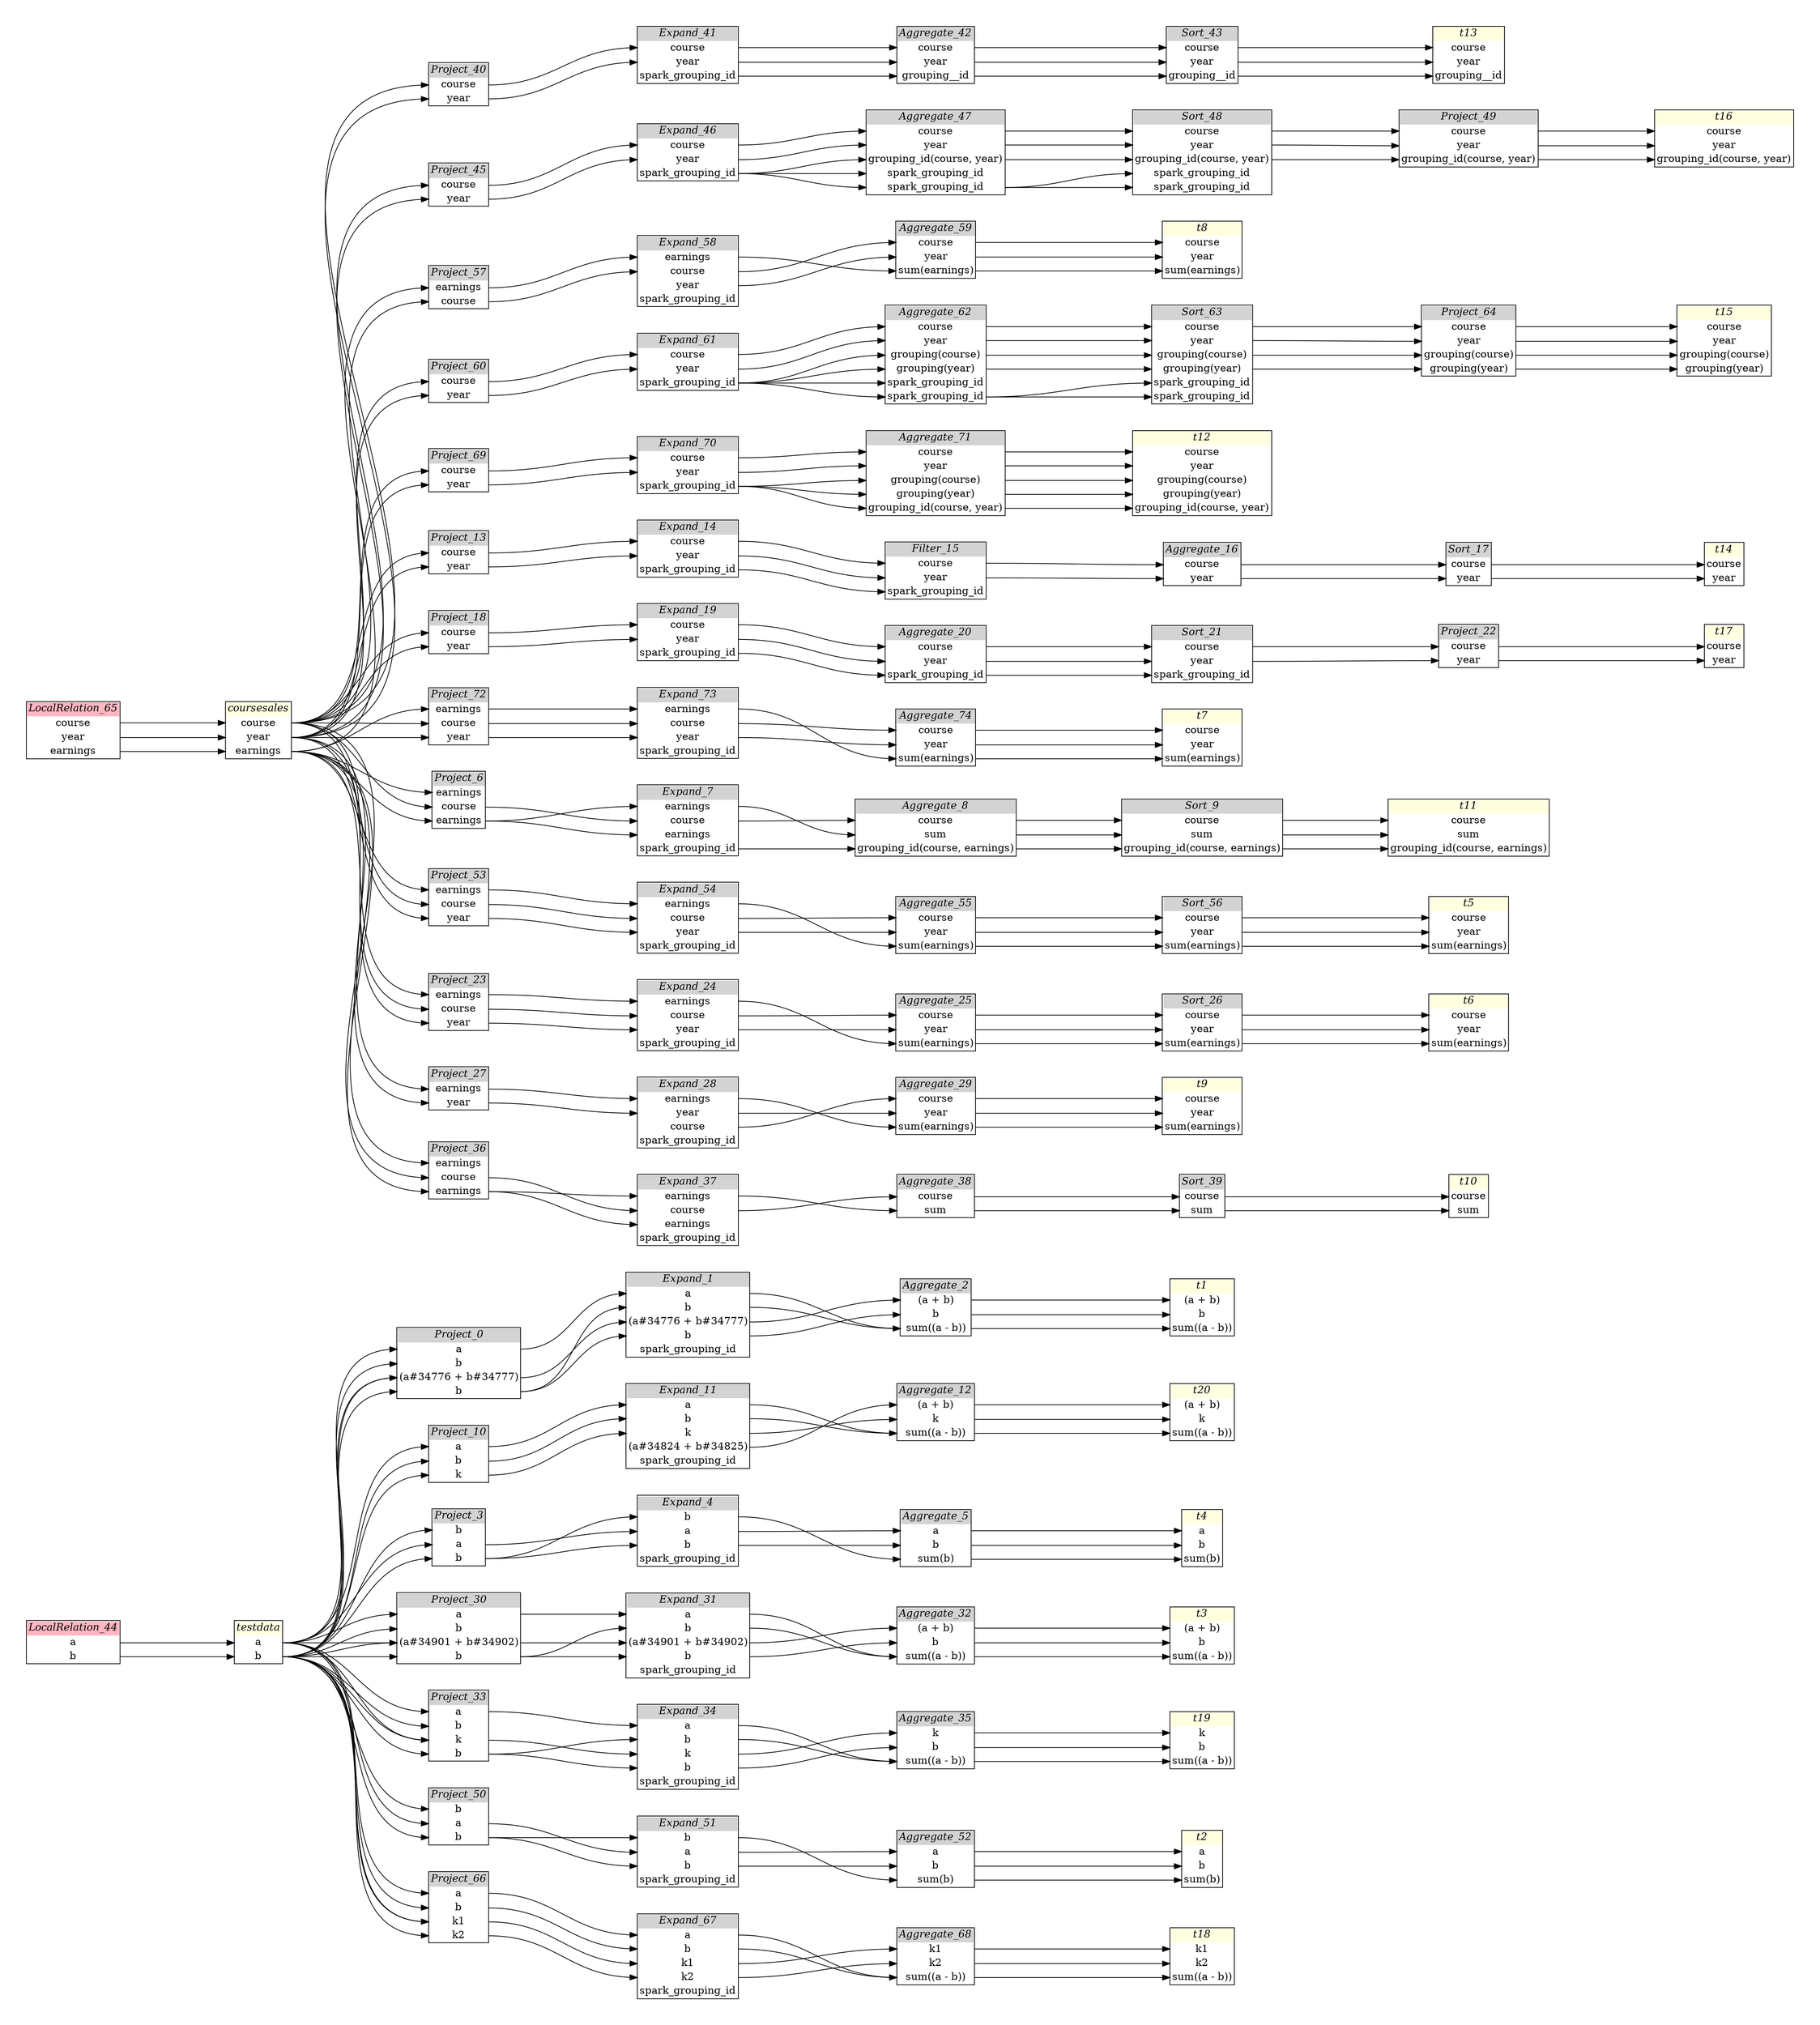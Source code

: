 // Automatically generated by SQLFlowTestSuite


digraph {
  graph [pad="0.5", nodesep="0.5", ranksep="2", fontname="Helvetica"];
  node [shape=plain]
  rankdir=LR;

  
"Aggregate_12" [label=<
<table border="1" cellborder="0" cellspacing="0">
  <tr><td bgcolor="lightgray" port="nodeName"><i>Aggregate_12</i></td></tr>
  <tr><td port="0">(a + b)</td></tr>
<tr><td port="1">k</td></tr>
<tr><td port="2">sum((a - b))</td></tr>
</table>>];
     

"Aggregate_16" [label=<
<table border="1" cellborder="0" cellspacing="0">
  <tr><td bgcolor="lightgray" port="nodeName"><i>Aggregate_16</i></td></tr>
  <tr><td port="0">course</td></tr>
<tr><td port="1">year</td></tr>
</table>>];
     

"Aggregate_2" [label=<
<table border="1" cellborder="0" cellspacing="0">
  <tr><td bgcolor="lightgray" port="nodeName"><i>Aggregate_2</i></td></tr>
  <tr><td port="0">(a + b)</td></tr>
<tr><td port="1">b</td></tr>
<tr><td port="2">sum((a - b))</td></tr>
</table>>];
     

"Aggregate_20" [label=<
<table border="1" cellborder="0" cellspacing="0">
  <tr><td bgcolor="lightgray" port="nodeName"><i>Aggregate_20</i></td></tr>
  <tr><td port="0">course</td></tr>
<tr><td port="1">year</td></tr>
<tr><td port="2">spark_grouping_id</td></tr>
</table>>];
     

"Aggregate_25" [label=<
<table border="1" cellborder="0" cellspacing="0">
  <tr><td bgcolor="lightgray" port="nodeName"><i>Aggregate_25</i></td></tr>
  <tr><td port="0">course</td></tr>
<tr><td port="1">year</td></tr>
<tr><td port="2">sum(earnings)</td></tr>
</table>>];
     

"Aggregate_29" [label=<
<table border="1" cellborder="0" cellspacing="0">
  <tr><td bgcolor="lightgray" port="nodeName"><i>Aggregate_29</i></td></tr>
  <tr><td port="0">course</td></tr>
<tr><td port="1">year</td></tr>
<tr><td port="2">sum(earnings)</td></tr>
</table>>];
     

"Aggregate_32" [label=<
<table border="1" cellborder="0" cellspacing="0">
  <tr><td bgcolor="lightgray" port="nodeName"><i>Aggregate_32</i></td></tr>
  <tr><td port="0">(a + b)</td></tr>
<tr><td port="1">b</td></tr>
<tr><td port="2">sum((a - b))</td></tr>
</table>>];
     

"Aggregate_35" [label=<
<table border="1" cellborder="0" cellspacing="0">
  <tr><td bgcolor="lightgray" port="nodeName"><i>Aggregate_35</i></td></tr>
  <tr><td port="0">k</td></tr>
<tr><td port="1">b</td></tr>
<tr><td port="2">sum((a - b))</td></tr>
</table>>];
     

"Aggregate_38" [label=<
<table border="1" cellborder="0" cellspacing="0">
  <tr><td bgcolor="lightgray" port="nodeName"><i>Aggregate_38</i></td></tr>
  <tr><td port="0">course</td></tr>
<tr><td port="1">sum</td></tr>
</table>>];
     

"Aggregate_42" [label=<
<table border="1" cellborder="0" cellspacing="0">
  <tr><td bgcolor="lightgray" port="nodeName"><i>Aggregate_42</i></td></tr>
  <tr><td port="0">course</td></tr>
<tr><td port="1">year</td></tr>
<tr><td port="2">grouping__id</td></tr>
</table>>];
     

"Aggregate_47" [label=<
<table border="1" cellborder="0" cellspacing="0">
  <tr><td bgcolor="lightgray" port="nodeName"><i>Aggregate_47</i></td></tr>
  <tr><td port="0">course</td></tr>
<tr><td port="1">year</td></tr>
<tr><td port="2">grouping_id(course, year)</td></tr>
<tr><td port="3">spark_grouping_id</td></tr>
<tr><td port="4">spark_grouping_id</td></tr>
</table>>];
     

"Aggregate_5" [label=<
<table border="1" cellborder="0" cellspacing="0">
  <tr><td bgcolor="lightgray" port="nodeName"><i>Aggregate_5</i></td></tr>
  <tr><td port="0">a</td></tr>
<tr><td port="1">b</td></tr>
<tr><td port="2">sum(b)</td></tr>
</table>>];
     

"Aggregate_52" [label=<
<table border="1" cellborder="0" cellspacing="0">
  <tr><td bgcolor="lightgray" port="nodeName"><i>Aggregate_52</i></td></tr>
  <tr><td port="0">a</td></tr>
<tr><td port="1">b</td></tr>
<tr><td port="2">sum(b)</td></tr>
</table>>];
     

"Aggregate_55" [label=<
<table border="1" cellborder="0" cellspacing="0">
  <tr><td bgcolor="lightgray" port="nodeName"><i>Aggregate_55</i></td></tr>
  <tr><td port="0">course</td></tr>
<tr><td port="1">year</td></tr>
<tr><td port="2">sum(earnings)</td></tr>
</table>>];
     

"Aggregate_59" [label=<
<table border="1" cellborder="0" cellspacing="0">
  <tr><td bgcolor="lightgray" port="nodeName"><i>Aggregate_59</i></td></tr>
  <tr><td port="0">course</td></tr>
<tr><td port="1">year</td></tr>
<tr><td port="2">sum(earnings)</td></tr>
</table>>];
     

"Aggregate_62" [label=<
<table border="1" cellborder="0" cellspacing="0">
  <tr><td bgcolor="lightgray" port="nodeName"><i>Aggregate_62</i></td></tr>
  <tr><td port="0">course</td></tr>
<tr><td port="1">year</td></tr>
<tr><td port="2">grouping(course)</td></tr>
<tr><td port="3">grouping(year)</td></tr>
<tr><td port="4">spark_grouping_id</td></tr>
<tr><td port="5">spark_grouping_id</td></tr>
</table>>];
     

"Aggregate_68" [label=<
<table border="1" cellborder="0" cellspacing="0">
  <tr><td bgcolor="lightgray" port="nodeName"><i>Aggregate_68</i></td></tr>
  <tr><td port="0">k1</td></tr>
<tr><td port="1">k2</td></tr>
<tr><td port="2">sum((a - b))</td></tr>
</table>>];
     

"Aggregate_71" [label=<
<table border="1" cellborder="0" cellspacing="0">
  <tr><td bgcolor="lightgray" port="nodeName"><i>Aggregate_71</i></td></tr>
  <tr><td port="0">course</td></tr>
<tr><td port="1">year</td></tr>
<tr><td port="2">grouping(course)</td></tr>
<tr><td port="3">grouping(year)</td></tr>
<tr><td port="4">grouping_id(course, year)</td></tr>
</table>>];
     

"Aggregate_74" [label=<
<table border="1" cellborder="0" cellspacing="0">
  <tr><td bgcolor="lightgray" port="nodeName"><i>Aggregate_74</i></td></tr>
  <tr><td port="0">course</td></tr>
<tr><td port="1">year</td></tr>
<tr><td port="2">sum(earnings)</td></tr>
</table>>];
     

"Aggregate_8" [label=<
<table border="1" cellborder="0" cellspacing="0">
  <tr><td bgcolor="lightgray" port="nodeName"><i>Aggregate_8</i></td></tr>
  <tr><td port="0">course</td></tr>
<tr><td port="1">sum</td></tr>
<tr><td port="2">grouping_id(course, earnings)</td></tr>
</table>>];
     

"Expand_1" [label=<
<table border="1" cellborder="0" cellspacing="0">
  <tr><td bgcolor="lightgray" port="nodeName"><i>Expand_1</i></td></tr>
  <tr><td port="0">a</td></tr>
<tr><td port="1">b</td></tr>
<tr><td port="2">(a#34776 + b#34777)</td></tr>
<tr><td port="3">b</td></tr>
<tr><td port="4">spark_grouping_id</td></tr>
</table>>];
     

"Expand_11" [label=<
<table border="1" cellborder="0" cellspacing="0">
  <tr><td bgcolor="lightgray" port="nodeName"><i>Expand_11</i></td></tr>
  <tr><td port="0">a</td></tr>
<tr><td port="1">b</td></tr>
<tr><td port="2">k</td></tr>
<tr><td port="3">(a#34824 + b#34825)</td></tr>
<tr><td port="4">spark_grouping_id</td></tr>
</table>>];
     

"Expand_14" [label=<
<table border="1" cellborder="0" cellspacing="0">
  <tr><td bgcolor="lightgray" port="nodeName"><i>Expand_14</i></td></tr>
  <tr><td port="0">course</td></tr>
<tr><td port="1">year</td></tr>
<tr><td port="2">spark_grouping_id</td></tr>
</table>>];
     

"Expand_19" [label=<
<table border="1" cellborder="0" cellspacing="0">
  <tr><td bgcolor="lightgray" port="nodeName"><i>Expand_19</i></td></tr>
  <tr><td port="0">course</td></tr>
<tr><td port="1">year</td></tr>
<tr><td port="2">spark_grouping_id</td></tr>
</table>>];
     

"Expand_24" [label=<
<table border="1" cellborder="0" cellspacing="0">
  <tr><td bgcolor="lightgray" port="nodeName"><i>Expand_24</i></td></tr>
  <tr><td port="0">earnings</td></tr>
<tr><td port="1">course</td></tr>
<tr><td port="2">year</td></tr>
<tr><td port="3">spark_grouping_id</td></tr>
</table>>];
     

"Expand_28" [label=<
<table border="1" cellborder="0" cellspacing="0">
  <tr><td bgcolor="lightgray" port="nodeName"><i>Expand_28</i></td></tr>
  <tr><td port="0">earnings</td></tr>
<tr><td port="1">year</td></tr>
<tr><td port="2">course</td></tr>
<tr><td port="3">spark_grouping_id</td></tr>
</table>>];
     

"Expand_31" [label=<
<table border="1" cellborder="0" cellspacing="0">
  <tr><td bgcolor="lightgray" port="nodeName"><i>Expand_31</i></td></tr>
  <tr><td port="0">a</td></tr>
<tr><td port="1">b</td></tr>
<tr><td port="2">(a#34901 + b#34902)</td></tr>
<tr><td port="3">b</td></tr>
<tr><td port="4">spark_grouping_id</td></tr>
</table>>];
     

"Expand_34" [label=<
<table border="1" cellborder="0" cellspacing="0">
  <tr><td bgcolor="lightgray" port="nodeName"><i>Expand_34</i></td></tr>
  <tr><td port="0">a</td></tr>
<tr><td port="1">b</td></tr>
<tr><td port="2">k</td></tr>
<tr><td port="3">b</td></tr>
<tr><td port="4">spark_grouping_id</td></tr>
</table>>];
     

"Expand_37" [label=<
<table border="1" cellborder="0" cellspacing="0">
  <tr><td bgcolor="lightgray" port="nodeName"><i>Expand_37</i></td></tr>
  <tr><td port="0">earnings</td></tr>
<tr><td port="1">course</td></tr>
<tr><td port="2">earnings</td></tr>
<tr><td port="3">spark_grouping_id</td></tr>
</table>>];
     

"Expand_4" [label=<
<table border="1" cellborder="0" cellspacing="0">
  <tr><td bgcolor="lightgray" port="nodeName"><i>Expand_4</i></td></tr>
  <tr><td port="0">b</td></tr>
<tr><td port="1">a</td></tr>
<tr><td port="2">b</td></tr>
<tr><td port="3">spark_grouping_id</td></tr>
</table>>];
     

"Expand_41" [label=<
<table border="1" cellborder="0" cellspacing="0">
  <tr><td bgcolor="lightgray" port="nodeName"><i>Expand_41</i></td></tr>
  <tr><td port="0">course</td></tr>
<tr><td port="1">year</td></tr>
<tr><td port="2">spark_grouping_id</td></tr>
</table>>];
     

"Expand_46" [label=<
<table border="1" cellborder="0" cellspacing="0">
  <tr><td bgcolor="lightgray" port="nodeName"><i>Expand_46</i></td></tr>
  <tr><td port="0">course</td></tr>
<tr><td port="1">year</td></tr>
<tr><td port="2">spark_grouping_id</td></tr>
</table>>];
     

"Expand_51" [label=<
<table border="1" cellborder="0" cellspacing="0">
  <tr><td bgcolor="lightgray" port="nodeName"><i>Expand_51</i></td></tr>
  <tr><td port="0">b</td></tr>
<tr><td port="1">a</td></tr>
<tr><td port="2">b</td></tr>
<tr><td port="3">spark_grouping_id</td></tr>
</table>>];
     

"Expand_54" [label=<
<table border="1" cellborder="0" cellspacing="0">
  <tr><td bgcolor="lightgray" port="nodeName"><i>Expand_54</i></td></tr>
  <tr><td port="0">earnings</td></tr>
<tr><td port="1">course</td></tr>
<tr><td port="2">year</td></tr>
<tr><td port="3">spark_grouping_id</td></tr>
</table>>];
     

"Expand_58" [label=<
<table border="1" cellborder="0" cellspacing="0">
  <tr><td bgcolor="lightgray" port="nodeName"><i>Expand_58</i></td></tr>
  <tr><td port="0">earnings</td></tr>
<tr><td port="1">course</td></tr>
<tr><td port="2">year</td></tr>
<tr><td port="3">spark_grouping_id</td></tr>
</table>>];
     

"Expand_61" [label=<
<table border="1" cellborder="0" cellspacing="0">
  <tr><td bgcolor="lightgray" port="nodeName"><i>Expand_61</i></td></tr>
  <tr><td port="0">course</td></tr>
<tr><td port="1">year</td></tr>
<tr><td port="2">spark_grouping_id</td></tr>
</table>>];
     

"Expand_67" [label=<
<table border="1" cellborder="0" cellspacing="0">
  <tr><td bgcolor="lightgray" port="nodeName"><i>Expand_67</i></td></tr>
  <tr><td port="0">a</td></tr>
<tr><td port="1">b</td></tr>
<tr><td port="2">k1</td></tr>
<tr><td port="3">k2</td></tr>
<tr><td port="4">spark_grouping_id</td></tr>
</table>>];
     

"Expand_7" [label=<
<table border="1" cellborder="0" cellspacing="0">
  <tr><td bgcolor="lightgray" port="nodeName"><i>Expand_7</i></td></tr>
  <tr><td port="0">earnings</td></tr>
<tr><td port="1">course</td></tr>
<tr><td port="2">earnings</td></tr>
<tr><td port="3">spark_grouping_id</td></tr>
</table>>];
     

"Expand_70" [label=<
<table border="1" cellborder="0" cellspacing="0">
  <tr><td bgcolor="lightgray" port="nodeName"><i>Expand_70</i></td></tr>
  <tr><td port="0">course</td></tr>
<tr><td port="1">year</td></tr>
<tr><td port="2">spark_grouping_id</td></tr>
</table>>];
     

"Expand_73" [label=<
<table border="1" cellborder="0" cellspacing="0">
  <tr><td bgcolor="lightgray" port="nodeName"><i>Expand_73</i></td></tr>
  <tr><td port="0">earnings</td></tr>
<tr><td port="1">course</td></tr>
<tr><td port="2">year</td></tr>
<tr><td port="3">spark_grouping_id</td></tr>
</table>>];
     

"Filter_15" [label=<
<table border="1" cellborder="0" cellspacing="0">
  <tr><td bgcolor="lightgray" port="nodeName"><i>Filter_15</i></td></tr>
  <tr><td port="0">course</td></tr>
<tr><td port="1">year</td></tr>
<tr><td port="2">spark_grouping_id</td></tr>
</table>>];
     

"LocalRelation_44" [label=<
<table border="1" cellborder="0" cellspacing="0">
  <tr><td bgcolor="lightpink" port="nodeName"><i>LocalRelation_44</i></td></tr>
  <tr><td port="0">a</td></tr>
<tr><td port="1">b</td></tr>
</table>>];
     

"LocalRelation_65" [label=<
<table border="1" cellborder="0" cellspacing="0">
  <tr><td bgcolor="lightpink" port="nodeName"><i>LocalRelation_65</i></td></tr>
  <tr><td port="0">course</td></tr>
<tr><td port="1">year</td></tr>
<tr><td port="2">earnings</td></tr>
</table>>];
     

"Project_0" [label=<
<table border="1" cellborder="0" cellspacing="0">
  <tr><td bgcolor="lightgray" port="nodeName"><i>Project_0</i></td></tr>
  <tr><td port="0">a</td></tr>
<tr><td port="1">b</td></tr>
<tr><td port="2">(a#34776 + b#34777)</td></tr>
<tr><td port="3">b</td></tr>
</table>>];
     

"Project_10" [label=<
<table border="1" cellborder="0" cellspacing="0">
  <tr><td bgcolor="lightgray" port="nodeName"><i>Project_10</i></td></tr>
  <tr><td port="0">a</td></tr>
<tr><td port="1">b</td></tr>
<tr><td port="2">k</td></tr>
</table>>];
     

"Project_13" [label=<
<table border="1" cellborder="0" cellspacing="0">
  <tr><td bgcolor="lightgray" port="nodeName"><i>Project_13</i></td></tr>
  <tr><td port="0">course</td></tr>
<tr><td port="1">year</td></tr>
</table>>];
     

"Project_18" [label=<
<table border="1" cellborder="0" cellspacing="0">
  <tr><td bgcolor="lightgray" port="nodeName"><i>Project_18</i></td></tr>
  <tr><td port="0">course</td></tr>
<tr><td port="1">year</td></tr>
</table>>];
     

"Project_22" [label=<
<table border="1" cellborder="0" cellspacing="0">
  <tr><td bgcolor="lightgray" port="nodeName"><i>Project_22</i></td></tr>
  <tr><td port="0">course</td></tr>
<tr><td port="1">year</td></tr>
</table>>];
     

"Project_23" [label=<
<table border="1" cellborder="0" cellspacing="0">
  <tr><td bgcolor="lightgray" port="nodeName"><i>Project_23</i></td></tr>
  <tr><td port="0">earnings</td></tr>
<tr><td port="1">course</td></tr>
<tr><td port="2">year</td></tr>
</table>>];
     

"Project_27" [label=<
<table border="1" cellborder="0" cellspacing="0">
  <tr><td bgcolor="lightgray" port="nodeName"><i>Project_27</i></td></tr>
  <tr><td port="0">earnings</td></tr>
<tr><td port="1">year</td></tr>
</table>>];
     

"Project_3" [label=<
<table border="1" cellborder="0" cellspacing="0">
  <tr><td bgcolor="lightgray" port="nodeName"><i>Project_3</i></td></tr>
  <tr><td port="0">b</td></tr>
<tr><td port="1">a</td></tr>
<tr><td port="2">b</td></tr>
</table>>];
     

"Project_30" [label=<
<table border="1" cellborder="0" cellspacing="0">
  <tr><td bgcolor="lightgray" port="nodeName"><i>Project_30</i></td></tr>
  <tr><td port="0">a</td></tr>
<tr><td port="1">b</td></tr>
<tr><td port="2">(a#34901 + b#34902)</td></tr>
<tr><td port="3">b</td></tr>
</table>>];
     

"Project_33" [label=<
<table border="1" cellborder="0" cellspacing="0">
  <tr><td bgcolor="lightgray" port="nodeName"><i>Project_33</i></td></tr>
  <tr><td port="0">a</td></tr>
<tr><td port="1">b</td></tr>
<tr><td port="2">k</td></tr>
<tr><td port="3">b</td></tr>
</table>>];
     

"Project_36" [label=<
<table border="1" cellborder="0" cellspacing="0">
  <tr><td bgcolor="lightgray" port="nodeName"><i>Project_36</i></td></tr>
  <tr><td port="0">earnings</td></tr>
<tr><td port="1">course</td></tr>
<tr><td port="2">earnings</td></tr>
</table>>];
     

"Project_40" [label=<
<table border="1" cellborder="0" cellspacing="0">
  <tr><td bgcolor="lightgray" port="nodeName"><i>Project_40</i></td></tr>
  <tr><td port="0">course</td></tr>
<tr><td port="1">year</td></tr>
</table>>];
     

"Project_45" [label=<
<table border="1" cellborder="0" cellspacing="0">
  <tr><td bgcolor="lightgray" port="nodeName"><i>Project_45</i></td></tr>
  <tr><td port="0">course</td></tr>
<tr><td port="1">year</td></tr>
</table>>];
     

"Project_49" [label=<
<table border="1" cellborder="0" cellspacing="0">
  <tr><td bgcolor="lightgray" port="nodeName"><i>Project_49</i></td></tr>
  <tr><td port="0">course</td></tr>
<tr><td port="1">year</td></tr>
<tr><td port="2">grouping_id(course, year)</td></tr>
</table>>];
     

"Project_50" [label=<
<table border="1" cellborder="0" cellspacing="0">
  <tr><td bgcolor="lightgray" port="nodeName"><i>Project_50</i></td></tr>
  <tr><td port="0">b</td></tr>
<tr><td port="1">a</td></tr>
<tr><td port="2">b</td></tr>
</table>>];
     

"Project_53" [label=<
<table border="1" cellborder="0" cellspacing="0">
  <tr><td bgcolor="lightgray" port="nodeName"><i>Project_53</i></td></tr>
  <tr><td port="0">earnings</td></tr>
<tr><td port="1">course</td></tr>
<tr><td port="2">year</td></tr>
</table>>];
     

"Project_57" [label=<
<table border="1" cellborder="0" cellspacing="0">
  <tr><td bgcolor="lightgray" port="nodeName"><i>Project_57</i></td></tr>
  <tr><td port="0">earnings</td></tr>
<tr><td port="1">course</td></tr>
</table>>];
     

"Project_6" [label=<
<table border="1" cellborder="0" cellspacing="0">
  <tr><td bgcolor="lightgray" port="nodeName"><i>Project_6</i></td></tr>
  <tr><td port="0">earnings</td></tr>
<tr><td port="1">course</td></tr>
<tr><td port="2">earnings</td></tr>
</table>>];
     

"Project_60" [label=<
<table border="1" cellborder="0" cellspacing="0">
  <tr><td bgcolor="lightgray" port="nodeName"><i>Project_60</i></td></tr>
  <tr><td port="0">course</td></tr>
<tr><td port="1">year</td></tr>
</table>>];
     

"Project_64" [label=<
<table border="1" cellborder="0" cellspacing="0">
  <tr><td bgcolor="lightgray" port="nodeName"><i>Project_64</i></td></tr>
  <tr><td port="0">course</td></tr>
<tr><td port="1">year</td></tr>
<tr><td port="2">grouping(course)</td></tr>
<tr><td port="3">grouping(year)</td></tr>
</table>>];
     

"Project_66" [label=<
<table border="1" cellborder="0" cellspacing="0">
  <tr><td bgcolor="lightgray" port="nodeName"><i>Project_66</i></td></tr>
  <tr><td port="0">a</td></tr>
<tr><td port="1">b</td></tr>
<tr><td port="2">k1</td></tr>
<tr><td port="3">k2</td></tr>
</table>>];
     

"Project_69" [label=<
<table border="1" cellborder="0" cellspacing="0">
  <tr><td bgcolor="lightgray" port="nodeName"><i>Project_69</i></td></tr>
  <tr><td port="0">course</td></tr>
<tr><td port="1">year</td></tr>
</table>>];
     

"Project_72" [label=<
<table border="1" cellborder="0" cellspacing="0">
  <tr><td bgcolor="lightgray" port="nodeName"><i>Project_72</i></td></tr>
  <tr><td port="0">earnings</td></tr>
<tr><td port="1">course</td></tr>
<tr><td port="2">year</td></tr>
</table>>];
     

"Sort_17" [label=<
<table border="1" cellborder="0" cellspacing="0">
  <tr><td bgcolor="lightgray" port="nodeName"><i>Sort_17</i></td></tr>
  <tr><td port="0">course</td></tr>
<tr><td port="1">year</td></tr>
</table>>];
     

"Sort_21" [label=<
<table border="1" cellborder="0" cellspacing="0">
  <tr><td bgcolor="lightgray" port="nodeName"><i>Sort_21</i></td></tr>
  <tr><td port="0">course</td></tr>
<tr><td port="1">year</td></tr>
<tr><td port="2">spark_grouping_id</td></tr>
</table>>];
     

"Sort_26" [label=<
<table border="1" cellborder="0" cellspacing="0">
  <tr><td bgcolor="lightgray" port="nodeName"><i>Sort_26</i></td></tr>
  <tr><td port="0">course</td></tr>
<tr><td port="1">year</td></tr>
<tr><td port="2">sum(earnings)</td></tr>
</table>>];
     

"Sort_39" [label=<
<table border="1" cellborder="0" cellspacing="0">
  <tr><td bgcolor="lightgray" port="nodeName"><i>Sort_39</i></td></tr>
  <tr><td port="0">course</td></tr>
<tr><td port="1">sum</td></tr>
</table>>];
     

"Sort_43" [label=<
<table border="1" cellborder="0" cellspacing="0">
  <tr><td bgcolor="lightgray" port="nodeName"><i>Sort_43</i></td></tr>
  <tr><td port="0">course</td></tr>
<tr><td port="1">year</td></tr>
<tr><td port="2">grouping__id</td></tr>
</table>>];
     

"Sort_48" [label=<
<table border="1" cellborder="0" cellspacing="0">
  <tr><td bgcolor="lightgray" port="nodeName"><i>Sort_48</i></td></tr>
  <tr><td port="0">course</td></tr>
<tr><td port="1">year</td></tr>
<tr><td port="2">grouping_id(course, year)</td></tr>
<tr><td port="3">spark_grouping_id</td></tr>
<tr><td port="4">spark_grouping_id</td></tr>
</table>>];
     

"Sort_56" [label=<
<table border="1" cellborder="0" cellspacing="0">
  <tr><td bgcolor="lightgray" port="nodeName"><i>Sort_56</i></td></tr>
  <tr><td port="0">course</td></tr>
<tr><td port="1">year</td></tr>
<tr><td port="2">sum(earnings)</td></tr>
</table>>];
     

"Sort_63" [label=<
<table border="1" cellborder="0" cellspacing="0">
  <tr><td bgcolor="lightgray" port="nodeName"><i>Sort_63</i></td></tr>
  <tr><td port="0">course</td></tr>
<tr><td port="1">year</td></tr>
<tr><td port="2">grouping(course)</td></tr>
<tr><td port="3">grouping(year)</td></tr>
<tr><td port="4">spark_grouping_id</td></tr>
<tr><td port="5">spark_grouping_id</td></tr>
</table>>];
     

"Sort_9" [label=<
<table border="1" cellborder="0" cellspacing="0">
  <tr><td bgcolor="lightgray" port="nodeName"><i>Sort_9</i></td></tr>
  <tr><td port="0">course</td></tr>
<tr><td port="1">sum</td></tr>
<tr><td port="2">grouping_id(course, earnings)</td></tr>
</table>>];
     

"coursesales" [label=<
<table border="1" cellborder="0" cellspacing="0">
  <tr><td bgcolor="lightyellow" port="nodeName"><i>coursesales</i></td></tr>
  <tr><td port="0">course</td></tr>
<tr><td port="1">year</td></tr>
<tr><td port="2">earnings</td></tr>
</table>>];
     

"t1" [label=<
<table border="1" cellborder="0" cellspacing="0">
  <tr><td bgcolor="lightyellow" port="nodeName"><i>t1</i></td></tr>
  <tr><td port="0">(a + b)</td></tr>
<tr><td port="1">b</td></tr>
<tr><td port="2">sum((a - b))</td></tr>
</table>>];
     

"t10" [label=<
<table border="1" cellborder="0" cellspacing="0">
  <tr><td bgcolor="lightyellow" port="nodeName"><i>t10</i></td></tr>
  <tr><td port="0">course</td></tr>
<tr><td port="1">sum</td></tr>
</table>>];
     

"t11" [label=<
<table border="1" cellborder="0" cellspacing="0">
  <tr><td bgcolor="lightyellow" port="nodeName"><i>t11</i></td></tr>
  <tr><td port="0">course</td></tr>
<tr><td port="1">sum</td></tr>
<tr><td port="2">grouping_id(course, earnings)</td></tr>
</table>>];
     

"t12" [label=<
<table border="1" cellborder="0" cellspacing="0">
  <tr><td bgcolor="lightyellow" port="nodeName"><i>t12</i></td></tr>
  <tr><td port="0">course</td></tr>
<tr><td port="1">year</td></tr>
<tr><td port="2">grouping(course)</td></tr>
<tr><td port="3">grouping(year)</td></tr>
<tr><td port="4">grouping_id(course, year)</td></tr>
</table>>];
     

"t13" [label=<
<table border="1" cellborder="0" cellspacing="0">
  <tr><td bgcolor="lightyellow" port="nodeName"><i>t13</i></td></tr>
  <tr><td port="0">course</td></tr>
<tr><td port="1">year</td></tr>
<tr><td port="2">grouping__id</td></tr>
</table>>];
     

"t14" [label=<
<table border="1" cellborder="0" cellspacing="0">
  <tr><td bgcolor="lightyellow" port="nodeName"><i>t14</i></td></tr>
  <tr><td port="0">course</td></tr>
<tr><td port="1">year</td></tr>
</table>>];
     

"t15" [label=<
<table border="1" cellborder="0" cellspacing="0">
  <tr><td bgcolor="lightyellow" port="nodeName"><i>t15</i></td></tr>
  <tr><td port="0">course</td></tr>
<tr><td port="1">year</td></tr>
<tr><td port="2">grouping(course)</td></tr>
<tr><td port="3">grouping(year)</td></tr>
</table>>];
     

"t16" [label=<
<table border="1" cellborder="0" cellspacing="0">
  <tr><td bgcolor="lightyellow" port="nodeName"><i>t16</i></td></tr>
  <tr><td port="0">course</td></tr>
<tr><td port="1">year</td></tr>
<tr><td port="2">grouping_id(course, year)</td></tr>
</table>>];
     

"t17" [label=<
<table border="1" cellborder="0" cellspacing="0">
  <tr><td bgcolor="lightyellow" port="nodeName"><i>t17</i></td></tr>
  <tr><td port="0">course</td></tr>
<tr><td port="1">year</td></tr>
</table>>];
     

"t18" [label=<
<table border="1" cellborder="0" cellspacing="0">
  <tr><td bgcolor="lightyellow" port="nodeName"><i>t18</i></td></tr>
  <tr><td port="0">k1</td></tr>
<tr><td port="1">k2</td></tr>
<tr><td port="2">sum((a - b))</td></tr>
</table>>];
     

"t19" [label=<
<table border="1" cellborder="0" cellspacing="0">
  <tr><td bgcolor="lightyellow" port="nodeName"><i>t19</i></td></tr>
  <tr><td port="0">k</td></tr>
<tr><td port="1">b</td></tr>
<tr><td port="2">sum((a - b))</td></tr>
</table>>];
     

"t2" [label=<
<table border="1" cellborder="0" cellspacing="0">
  <tr><td bgcolor="lightyellow" port="nodeName"><i>t2</i></td></tr>
  <tr><td port="0">a</td></tr>
<tr><td port="1">b</td></tr>
<tr><td port="2">sum(b)</td></tr>
</table>>];
     

"t20" [label=<
<table border="1" cellborder="0" cellspacing="0">
  <tr><td bgcolor="lightyellow" port="nodeName"><i>t20</i></td></tr>
  <tr><td port="0">(a + b)</td></tr>
<tr><td port="1">k</td></tr>
<tr><td port="2">sum((a - b))</td></tr>
</table>>];
     

"t3" [label=<
<table border="1" cellborder="0" cellspacing="0">
  <tr><td bgcolor="lightyellow" port="nodeName"><i>t3</i></td></tr>
  <tr><td port="0">(a + b)</td></tr>
<tr><td port="1">b</td></tr>
<tr><td port="2">sum((a - b))</td></tr>
</table>>];
     

"t4" [label=<
<table border="1" cellborder="0" cellspacing="0">
  <tr><td bgcolor="lightyellow" port="nodeName"><i>t4</i></td></tr>
  <tr><td port="0">a</td></tr>
<tr><td port="1">b</td></tr>
<tr><td port="2">sum(b)</td></tr>
</table>>];
     

"t5" [label=<
<table border="1" cellborder="0" cellspacing="0">
  <tr><td bgcolor="lightyellow" port="nodeName"><i>t5</i></td></tr>
  <tr><td port="0">course</td></tr>
<tr><td port="1">year</td></tr>
<tr><td port="2">sum(earnings)</td></tr>
</table>>];
     

"t6" [label=<
<table border="1" cellborder="0" cellspacing="0">
  <tr><td bgcolor="lightyellow" port="nodeName"><i>t6</i></td></tr>
  <tr><td port="0">course</td></tr>
<tr><td port="1">year</td></tr>
<tr><td port="2">sum(earnings)</td></tr>
</table>>];
     

"t7" [label=<
<table border="1" cellborder="0" cellspacing="0">
  <tr><td bgcolor="lightyellow" port="nodeName"><i>t7</i></td></tr>
  <tr><td port="0">course</td></tr>
<tr><td port="1">year</td></tr>
<tr><td port="2">sum(earnings)</td></tr>
</table>>];
     

"t8" [label=<
<table border="1" cellborder="0" cellspacing="0">
  <tr><td bgcolor="lightyellow" port="nodeName"><i>t8</i></td></tr>
  <tr><td port="0">course</td></tr>
<tr><td port="1">year</td></tr>
<tr><td port="2">sum(earnings)</td></tr>
</table>>];
     

"t9" [label=<
<table border="1" cellborder="0" cellspacing="0">
  <tr><td bgcolor="lightyellow" port="nodeName"><i>t9</i></td></tr>
  <tr><td port="0">course</td></tr>
<tr><td port="1">year</td></tr>
<tr><td port="2">sum(earnings)</td></tr>
</table>>];
     

"testdata" [label=<
<table border="1" cellborder="0" cellspacing="0">
  <tr><td bgcolor="lightyellow" port="nodeName"><i>testdata</i></td></tr>
  <tr><td port="0">a</td></tr>
<tr><td port="1">b</td></tr>
</table>>];
     
  "Aggregate_12":0 -> "t20":0;
"Aggregate_12":1 -> "t20":1;
"Aggregate_12":2 -> "t20":2;
"Aggregate_16":0 -> "Sort_17":0;
"Aggregate_16":1 -> "Sort_17":1;
"Aggregate_2":0 -> "t1":0;
"Aggregate_2":1 -> "t1":1;
"Aggregate_2":2 -> "t1":2;
"Aggregate_20":0 -> "Sort_21":0;
"Aggregate_20":1 -> "Sort_21":1;
"Aggregate_20":2 -> "Sort_21":2;
"Aggregate_25":0 -> "Sort_26":0;
"Aggregate_25":1 -> "Sort_26":1;
"Aggregate_25":2 -> "Sort_26":2;
"Aggregate_29":0 -> "t9":0;
"Aggregate_29":1 -> "t9":1;
"Aggregate_29":2 -> "t9":2;
"Aggregate_32":0 -> "t3":0;
"Aggregate_32":1 -> "t3":1;
"Aggregate_32":2 -> "t3":2;
"Aggregate_35":0 -> "t19":0;
"Aggregate_35":1 -> "t19":1;
"Aggregate_35":2 -> "t19":2;
"Aggregate_38":0 -> "Sort_39":0;
"Aggregate_38":1 -> "Sort_39":1;
"Aggregate_42":0 -> "Sort_43":0;
"Aggregate_42":1 -> "Sort_43":1;
"Aggregate_42":2 -> "Sort_43":2;
"Aggregate_47":0 -> "Sort_48":0;
"Aggregate_47":1 -> "Sort_48":1;
"Aggregate_47":2 -> "Sort_48":2;
"Aggregate_47":4 -> "Sort_48":3;
"Aggregate_47":4 -> "Sort_48":4;
"Aggregate_5":0 -> "t4":0;
"Aggregate_5":1 -> "t4":1;
"Aggregate_5":2 -> "t4":2;
"Aggregate_52":0 -> "t2":0;
"Aggregate_52":1 -> "t2":1;
"Aggregate_52":2 -> "t2":2;
"Aggregate_55":0 -> "Sort_56":0;
"Aggregate_55":1 -> "Sort_56":1;
"Aggregate_55":2 -> "Sort_56":2;
"Aggregate_59":0 -> "t8":0;
"Aggregate_59":1 -> "t8":1;
"Aggregate_59":2 -> "t8":2;
"Aggregate_62":0 -> "Sort_63":0;
"Aggregate_62":1 -> "Sort_63":1;
"Aggregate_62":2 -> "Sort_63":2;
"Aggregate_62":3 -> "Sort_63":3;
"Aggregate_62":5 -> "Sort_63":4;
"Aggregate_62":5 -> "Sort_63":5;
"Aggregate_68":0 -> "t18":0;
"Aggregate_68":1 -> "t18":1;
"Aggregate_68":2 -> "t18":2;
"Aggregate_71":0 -> "t12":0;
"Aggregate_71":1 -> "t12":1;
"Aggregate_71":2 -> "t12":2;
"Aggregate_71":3 -> "t12":3;
"Aggregate_71":4 -> "t12":4;
"Aggregate_74":0 -> "t7":0;
"Aggregate_74":1 -> "t7":1;
"Aggregate_74":2 -> "t7":2;
"Aggregate_8":0 -> "Sort_9":0;
"Aggregate_8":1 -> "Sort_9":1;
"Aggregate_8":2 -> "Sort_9":2;
"Expand_1":0 -> "Aggregate_2":2;
"Expand_1":1 -> "Aggregate_2":2;
"Expand_1":2 -> "Aggregate_2":0;
"Expand_1":3 -> "Aggregate_2":1;
"Expand_11":0 -> "Aggregate_12":2;
"Expand_11":1 -> "Aggregate_12":2;
"Expand_11":2 -> "Aggregate_12":1;
"Expand_11":3 -> "Aggregate_12":0;
"Expand_14":0 -> "Filter_15":0;
"Expand_14":1 -> "Filter_15":1;
"Expand_14":2 -> "Filter_15":2;
"Expand_19":0 -> "Aggregate_20":0;
"Expand_19":1 -> "Aggregate_20":1;
"Expand_19":2 -> "Aggregate_20":2;
"Expand_24":0 -> "Aggregate_25":2;
"Expand_24":1 -> "Aggregate_25":0;
"Expand_24":2 -> "Aggregate_25":1;
"Expand_28":0 -> "Aggregate_29":2;
"Expand_28":1 -> "Aggregate_29":1;
"Expand_28":2 -> "Aggregate_29":0;
"Expand_31":0 -> "Aggregate_32":2;
"Expand_31":1 -> "Aggregate_32":2;
"Expand_31":2 -> "Aggregate_32":0;
"Expand_31":3 -> "Aggregate_32":1;
"Expand_34":0 -> "Aggregate_35":2;
"Expand_34":1 -> "Aggregate_35":2;
"Expand_34":2 -> "Aggregate_35":0;
"Expand_34":3 -> "Aggregate_35":1;
"Expand_37":0 -> "Aggregate_38":1;
"Expand_37":1 -> "Aggregate_38":0;
"Expand_4":0 -> "Aggregate_5":2;
"Expand_4":1 -> "Aggregate_5":0;
"Expand_4":2 -> "Aggregate_5":1;
"Expand_41":0 -> "Aggregate_42":0;
"Expand_41":1 -> "Aggregate_42":1;
"Expand_41":2 -> "Aggregate_42":2;
"Expand_46":0 -> "Aggregate_47":0;
"Expand_46":1 -> "Aggregate_47":1;
"Expand_46":2 -> "Aggregate_47":2;
"Expand_46":2 -> "Aggregate_47":3;
"Expand_46":2 -> "Aggregate_47":4;
"Expand_51":0 -> "Aggregate_52":2;
"Expand_51":1 -> "Aggregate_52":0;
"Expand_51":2 -> "Aggregate_52":1;
"Expand_54":0 -> "Aggregate_55":2;
"Expand_54":1 -> "Aggregate_55":0;
"Expand_54":2 -> "Aggregate_55":1;
"Expand_58":0 -> "Aggregate_59":2;
"Expand_58":1 -> "Aggregate_59":0;
"Expand_58":2 -> "Aggregate_59":1;
"Expand_61":0 -> "Aggregate_62":0;
"Expand_61":1 -> "Aggregate_62":1;
"Expand_61":2 -> "Aggregate_62":2;
"Expand_61":2 -> "Aggregate_62":3;
"Expand_61":2 -> "Aggregate_62":4;
"Expand_61":2 -> "Aggregate_62":5;
"Expand_67":0 -> "Aggregate_68":2;
"Expand_67":1 -> "Aggregate_68":2;
"Expand_67":2 -> "Aggregate_68":0;
"Expand_67":3 -> "Aggregate_68":1;
"Expand_7":0 -> "Aggregate_8":1;
"Expand_7":1 -> "Aggregate_8":0;
"Expand_7":3 -> "Aggregate_8":2;
"Expand_70":0 -> "Aggregate_71":0;
"Expand_70":1 -> "Aggregate_71":1;
"Expand_70":2 -> "Aggregate_71":2;
"Expand_70":2 -> "Aggregate_71":3;
"Expand_70":2 -> "Aggregate_71":4;
"Expand_73":0 -> "Aggregate_74":2;
"Expand_73":1 -> "Aggregate_74":0;
"Expand_73":2 -> "Aggregate_74":1;
"Filter_15":0 -> "Aggregate_16":0;
"Filter_15":1 -> "Aggregate_16":1;
"LocalRelation_44":0 -> "testdata":0;
"LocalRelation_44":1 -> "testdata":1;
"LocalRelation_65":0 -> "coursesales":0;
"LocalRelation_65":1 -> "coursesales":1;
"LocalRelation_65":2 -> "coursesales":2;
"Project_0":0 -> "Expand_1":0;
"Project_0":2 -> "Expand_1":2;
"Project_0":3 -> "Expand_1":1;
"Project_0":3 -> "Expand_1":3;
"Project_10":0 -> "Expand_11":0;
"Project_10":1 -> "Expand_11":1;
"Project_10":2 -> "Expand_11":2;
"Project_13":0 -> "Expand_14":0;
"Project_13":1 -> "Expand_14":1;
"Project_18":0 -> "Expand_19":0;
"Project_18":1 -> "Expand_19":1;
"Project_22":0 -> "t17":0;
"Project_22":1 -> "t17":1;
"Project_23":0 -> "Expand_24":0;
"Project_23":1 -> "Expand_24":1;
"Project_23":2 -> "Expand_24":2;
"Project_27":0 -> "Expand_28":0;
"Project_27":1 -> "Expand_28":1;
"Project_3":1 -> "Expand_4":1;
"Project_3":2 -> "Expand_4":0;
"Project_3":2 -> "Expand_4":2;
"Project_30":0 -> "Expand_31":0;
"Project_30":2 -> "Expand_31":2;
"Project_30":3 -> "Expand_31":1;
"Project_30":3 -> "Expand_31":3;
"Project_33":0 -> "Expand_34":0;
"Project_33":2 -> "Expand_34":2;
"Project_33":3 -> "Expand_34":1;
"Project_33":3 -> "Expand_34":3;
"Project_36":1 -> "Expand_37":1;
"Project_36":2 -> "Expand_37":0;
"Project_36":2 -> "Expand_37":2;
"Project_40":0 -> "Expand_41":0;
"Project_40":1 -> "Expand_41":1;
"Project_45":0 -> "Expand_46":0;
"Project_45":1 -> "Expand_46":1;
"Project_49":0 -> "t16":0;
"Project_49":1 -> "t16":1;
"Project_49":2 -> "t16":2;
"Project_50":1 -> "Expand_51":1;
"Project_50":2 -> "Expand_51":0;
"Project_50":2 -> "Expand_51":2;
"Project_53":0 -> "Expand_54":0;
"Project_53":1 -> "Expand_54":1;
"Project_53":2 -> "Expand_54":2;
"Project_57":0 -> "Expand_58":0;
"Project_57":1 -> "Expand_58":1;
"Project_6":1 -> "Expand_7":1;
"Project_6":2 -> "Expand_7":0;
"Project_6":2 -> "Expand_7":2;
"Project_60":0 -> "Expand_61":0;
"Project_60":1 -> "Expand_61":1;
"Project_64":0 -> "t15":0;
"Project_64":1 -> "t15":1;
"Project_64":2 -> "t15":2;
"Project_64":3 -> "t15":3;
"Project_66":0 -> "Expand_67":0;
"Project_66":1 -> "Expand_67":1;
"Project_66":2 -> "Expand_67":2;
"Project_66":3 -> "Expand_67":3;
"Project_69":0 -> "Expand_70":0;
"Project_69":1 -> "Expand_70":1;
"Project_72":0 -> "Expand_73":0;
"Project_72":1 -> "Expand_73":1;
"Project_72":2 -> "Expand_73":2;
"Sort_17":0 -> "t14":0;
"Sort_17":1 -> "t14":1;
"Sort_21":0 -> "Project_22":0;
"Sort_21":1 -> "Project_22":1;
"Sort_26":0 -> "t6":0;
"Sort_26":1 -> "t6":1;
"Sort_26":2 -> "t6":2;
"Sort_39":0 -> "t10":0;
"Sort_39":1 -> "t10":1;
"Sort_43":0 -> "t13":0;
"Sort_43":1 -> "t13":1;
"Sort_43":2 -> "t13":2;
"Sort_48":0 -> "Project_49":0;
"Sort_48":1 -> "Project_49":1;
"Sort_48":2 -> "Project_49":2;
"Sort_56":0 -> "t5":0;
"Sort_56":1 -> "t5":1;
"Sort_56":2 -> "t5":2;
"Sort_63":0 -> "Project_64":0;
"Sort_63":1 -> "Project_64":1;
"Sort_63":2 -> "Project_64":2;
"Sort_63":3 -> "Project_64":3;
"Sort_9":0 -> "t11":0;
"Sort_9":1 -> "t11":1;
"Sort_9":2 -> "t11":2;
"coursesales":0 -> "Project_13":0;
"coursesales":0 -> "Project_18":0;
"coursesales":0 -> "Project_23":1;
"coursesales":0 -> "Project_36":1;
"coursesales":0 -> "Project_40":0;
"coursesales":0 -> "Project_45":0;
"coursesales":0 -> "Project_53":1;
"coursesales":0 -> "Project_57":1;
"coursesales":0 -> "Project_6":1;
"coursesales":0 -> "Project_60":0;
"coursesales":0 -> "Project_69":0;
"coursesales":0 -> "Project_72":1;
"coursesales":1 -> "Project_13":1;
"coursesales":1 -> "Project_18":1;
"coursesales":1 -> "Project_23":2;
"coursesales":1 -> "Project_27":1;
"coursesales":1 -> "Project_40":1;
"coursesales":1 -> "Project_45":1;
"coursesales":1 -> "Project_53":2;
"coursesales":1 -> "Project_60":1;
"coursesales":1 -> "Project_69":1;
"coursesales":1 -> "Project_72":2;
"coursesales":2 -> "Project_23":0;
"coursesales":2 -> "Project_27":0;
"coursesales":2 -> "Project_36":0;
"coursesales":2 -> "Project_36":2;
"coursesales":2 -> "Project_53":0;
"coursesales":2 -> "Project_57":0;
"coursesales":2 -> "Project_6":0;
"coursesales":2 -> "Project_6":2;
"coursesales":2 -> "Project_72":0;
"testdata":0 -> "Project_0":0;
"testdata":0 -> "Project_0":2;
"testdata":0 -> "Project_10":0;
"testdata":0 -> "Project_3":1;
"testdata":0 -> "Project_30":0;
"testdata":0 -> "Project_30":2;
"testdata":0 -> "Project_33":0;
"testdata":0 -> "Project_33":2;
"testdata":0 -> "Project_50":1;
"testdata":0 -> "Project_66":0;
"testdata":0 -> "Project_66":2;
"testdata":1 -> "Project_0":1;
"testdata":1 -> "Project_0":2;
"testdata":1 -> "Project_0":3;
"testdata":1 -> "Project_10":1;
"testdata":1 -> "Project_10":2;
"testdata":1 -> "Project_3":0;
"testdata":1 -> "Project_3":2;
"testdata":1 -> "Project_30":1;
"testdata":1 -> "Project_30":2;
"testdata":1 -> "Project_30":3;
"testdata":1 -> "Project_33":1;
"testdata":1 -> "Project_33":2;
"testdata":1 -> "Project_33":3;
"testdata":1 -> "Project_50":0;
"testdata":1 -> "Project_50":2;
"testdata":1 -> "Project_66":1;
"testdata":1 -> "Project_66":2;
"testdata":1 -> "Project_66":3;
}
       